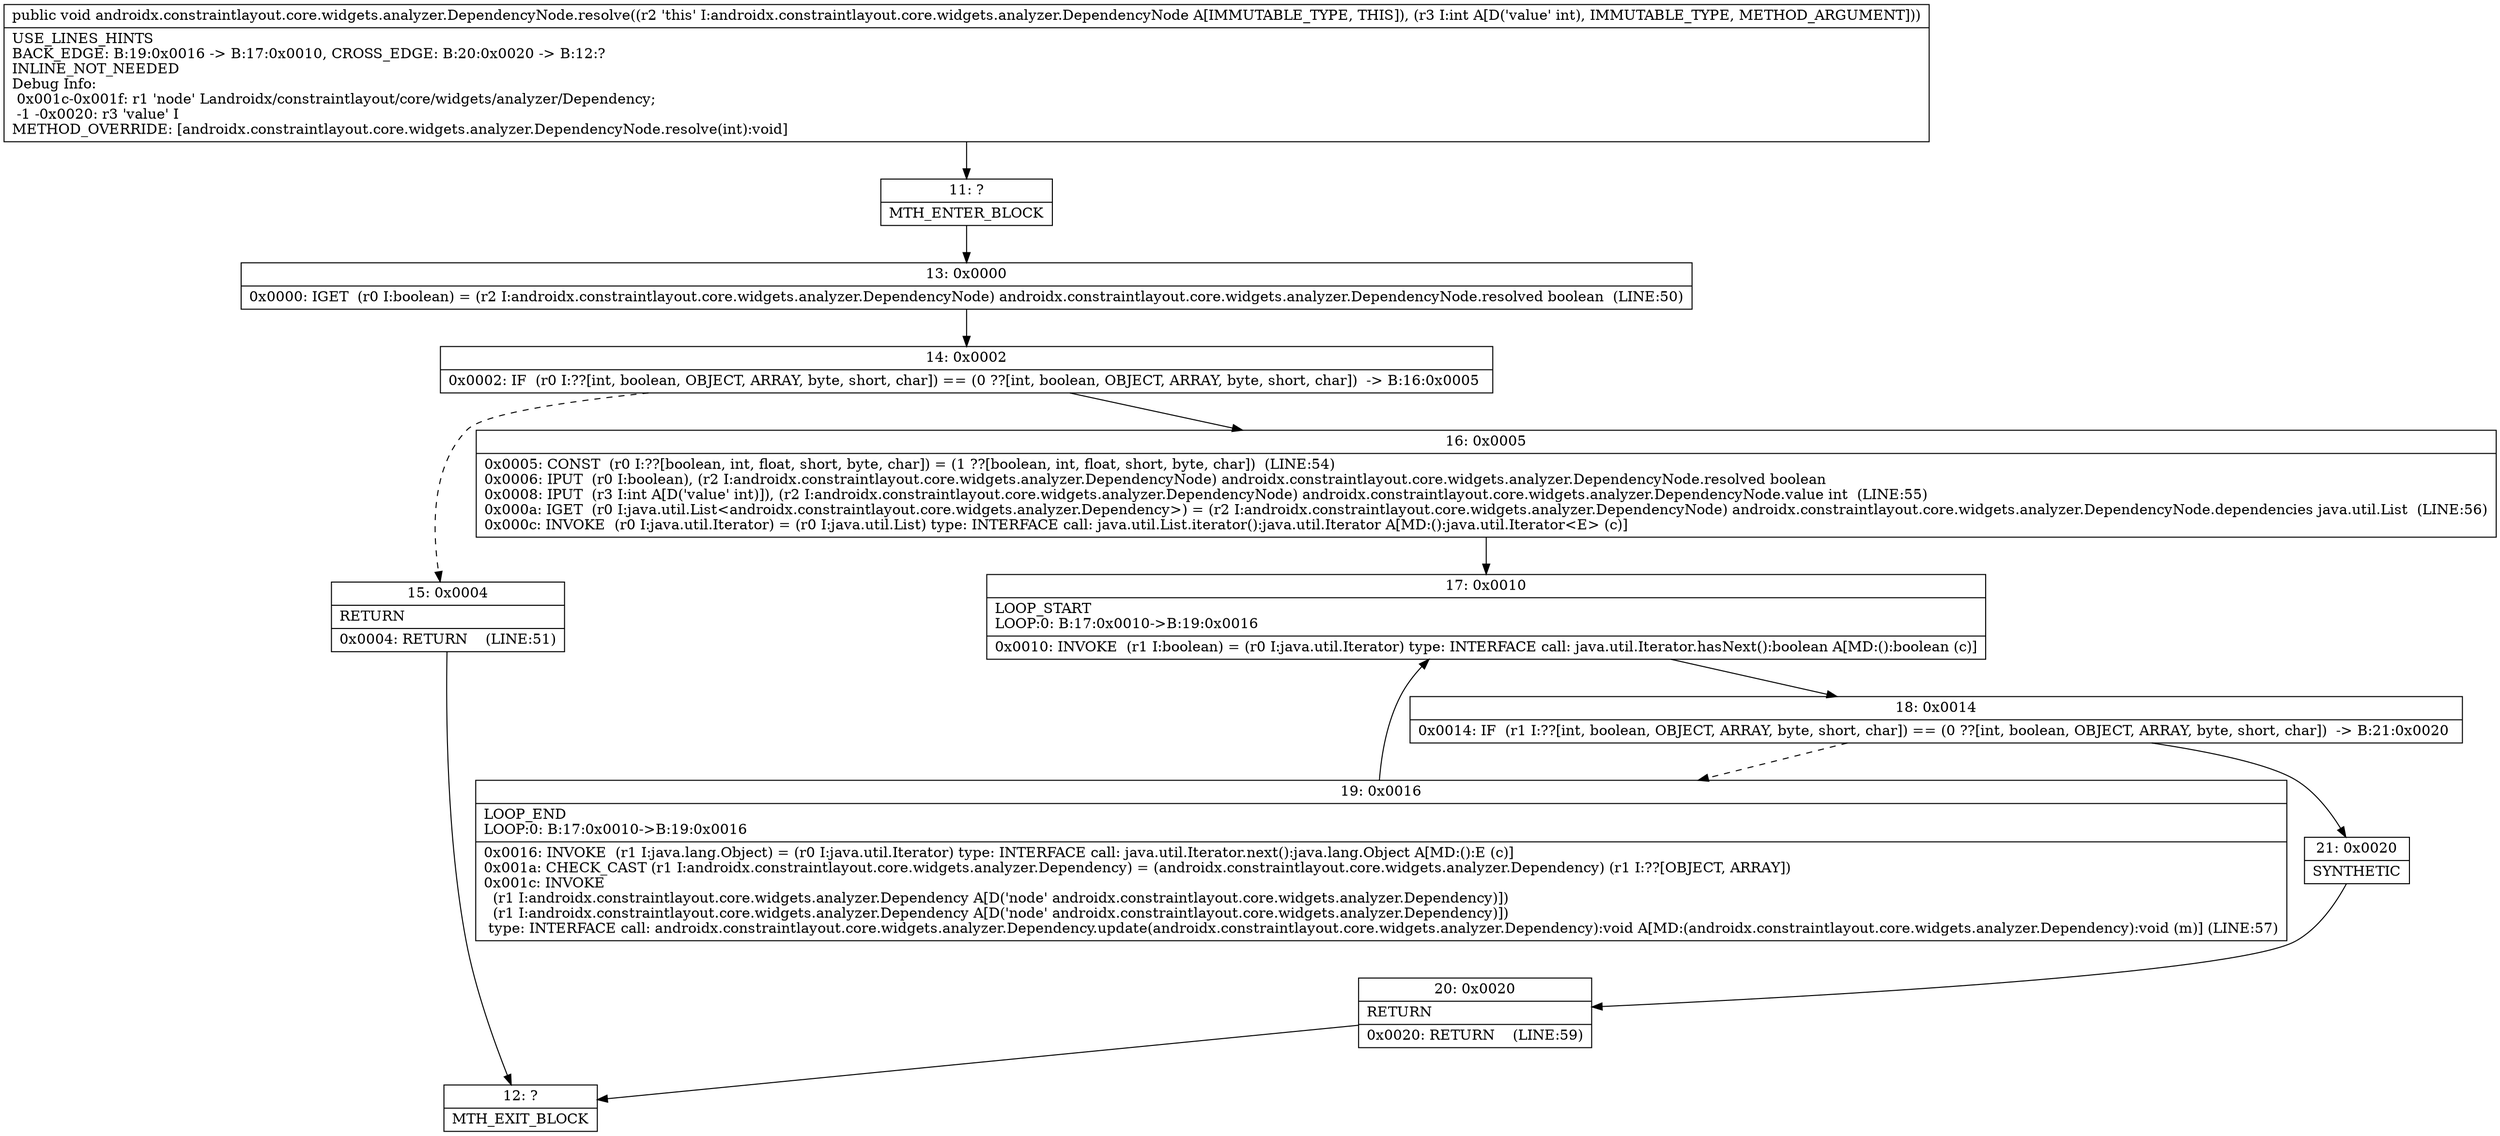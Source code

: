 digraph "CFG forandroidx.constraintlayout.core.widgets.analyzer.DependencyNode.resolve(I)V" {
Node_11 [shape=record,label="{11\:\ ?|MTH_ENTER_BLOCK\l}"];
Node_13 [shape=record,label="{13\:\ 0x0000|0x0000: IGET  (r0 I:boolean) = (r2 I:androidx.constraintlayout.core.widgets.analyzer.DependencyNode) androidx.constraintlayout.core.widgets.analyzer.DependencyNode.resolved boolean  (LINE:50)\l}"];
Node_14 [shape=record,label="{14\:\ 0x0002|0x0002: IF  (r0 I:??[int, boolean, OBJECT, ARRAY, byte, short, char]) == (0 ??[int, boolean, OBJECT, ARRAY, byte, short, char])  \-\> B:16:0x0005 \l}"];
Node_15 [shape=record,label="{15\:\ 0x0004|RETURN\l|0x0004: RETURN    (LINE:51)\l}"];
Node_12 [shape=record,label="{12\:\ ?|MTH_EXIT_BLOCK\l}"];
Node_16 [shape=record,label="{16\:\ 0x0005|0x0005: CONST  (r0 I:??[boolean, int, float, short, byte, char]) = (1 ??[boolean, int, float, short, byte, char])  (LINE:54)\l0x0006: IPUT  (r0 I:boolean), (r2 I:androidx.constraintlayout.core.widgets.analyzer.DependencyNode) androidx.constraintlayout.core.widgets.analyzer.DependencyNode.resolved boolean \l0x0008: IPUT  (r3 I:int A[D('value' int)]), (r2 I:androidx.constraintlayout.core.widgets.analyzer.DependencyNode) androidx.constraintlayout.core.widgets.analyzer.DependencyNode.value int  (LINE:55)\l0x000a: IGET  (r0 I:java.util.List\<androidx.constraintlayout.core.widgets.analyzer.Dependency\>) = (r2 I:androidx.constraintlayout.core.widgets.analyzer.DependencyNode) androidx.constraintlayout.core.widgets.analyzer.DependencyNode.dependencies java.util.List  (LINE:56)\l0x000c: INVOKE  (r0 I:java.util.Iterator) = (r0 I:java.util.List) type: INTERFACE call: java.util.List.iterator():java.util.Iterator A[MD:():java.util.Iterator\<E\> (c)]\l}"];
Node_17 [shape=record,label="{17\:\ 0x0010|LOOP_START\lLOOP:0: B:17:0x0010\-\>B:19:0x0016\l|0x0010: INVOKE  (r1 I:boolean) = (r0 I:java.util.Iterator) type: INTERFACE call: java.util.Iterator.hasNext():boolean A[MD:():boolean (c)]\l}"];
Node_18 [shape=record,label="{18\:\ 0x0014|0x0014: IF  (r1 I:??[int, boolean, OBJECT, ARRAY, byte, short, char]) == (0 ??[int, boolean, OBJECT, ARRAY, byte, short, char])  \-\> B:21:0x0020 \l}"];
Node_19 [shape=record,label="{19\:\ 0x0016|LOOP_END\lLOOP:0: B:17:0x0010\-\>B:19:0x0016\l|0x0016: INVOKE  (r1 I:java.lang.Object) = (r0 I:java.util.Iterator) type: INTERFACE call: java.util.Iterator.next():java.lang.Object A[MD:():E (c)]\l0x001a: CHECK_CAST (r1 I:androidx.constraintlayout.core.widgets.analyzer.Dependency) = (androidx.constraintlayout.core.widgets.analyzer.Dependency) (r1 I:??[OBJECT, ARRAY]) \l0x001c: INVOKE  \l  (r1 I:androidx.constraintlayout.core.widgets.analyzer.Dependency A[D('node' androidx.constraintlayout.core.widgets.analyzer.Dependency)])\l  (r1 I:androidx.constraintlayout.core.widgets.analyzer.Dependency A[D('node' androidx.constraintlayout.core.widgets.analyzer.Dependency)])\l type: INTERFACE call: androidx.constraintlayout.core.widgets.analyzer.Dependency.update(androidx.constraintlayout.core.widgets.analyzer.Dependency):void A[MD:(androidx.constraintlayout.core.widgets.analyzer.Dependency):void (m)] (LINE:57)\l}"];
Node_21 [shape=record,label="{21\:\ 0x0020|SYNTHETIC\l}"];
Node_20 [shape=record,label="{20\:\ 0x0020|RETURN\l|0x0020: RETURN    (LINE:59)\l}"];
MethodNode[shape=record,label="{public void androidx.constraintlayout.core.widgets.analyzer.DependencyNode.resolve((r2 'this' I:androidx.constraintlayout.core.widgets.analyzer.DependencyNode A[IMMUTABLE_TYPE, THIS]), (r3 I:int A[D('value' int), IMMUTABLE_TYPE, METHOD_ARGUMENT]))  | USE_LINES_HINTS\lBACK_EDGE: B:19:0x0016 \-\> B:17:0x0010, CROSS_EDGE: B:20:0x0020 \-\> B:12:?\lINLINE_NOT_NEEDED\lDebug Info:\l  0x001c\-0x001f: r1 'node' Landroidx\/constraintlayout\/core\/widgets\/analyzer\/Dependency;\l  \-1 \-0x0020: r3 'value' I\lMETHOD_OVERRIDE: [androidx.constraintlayout.core.widgets.analyzer.DependencyNode.resolve(int):void]\l}"];
MethodNode -> Node_11;Node_11 -> Node_13;
Node_13 -> Node_14;
Node_14 -> Node_15[style=dashed];
Node_14 -> Node_16;
Node_15 -> Node_12;
Node_16 -> Node_17;
Node_17 -> Node_18;
Node_18 -> Node_19[style=dashed];
Node_18 -> Node_21;
Node_19 -> Node_17;
Node_21 -> Node_20;
Node_20 -> Node_12;
}

